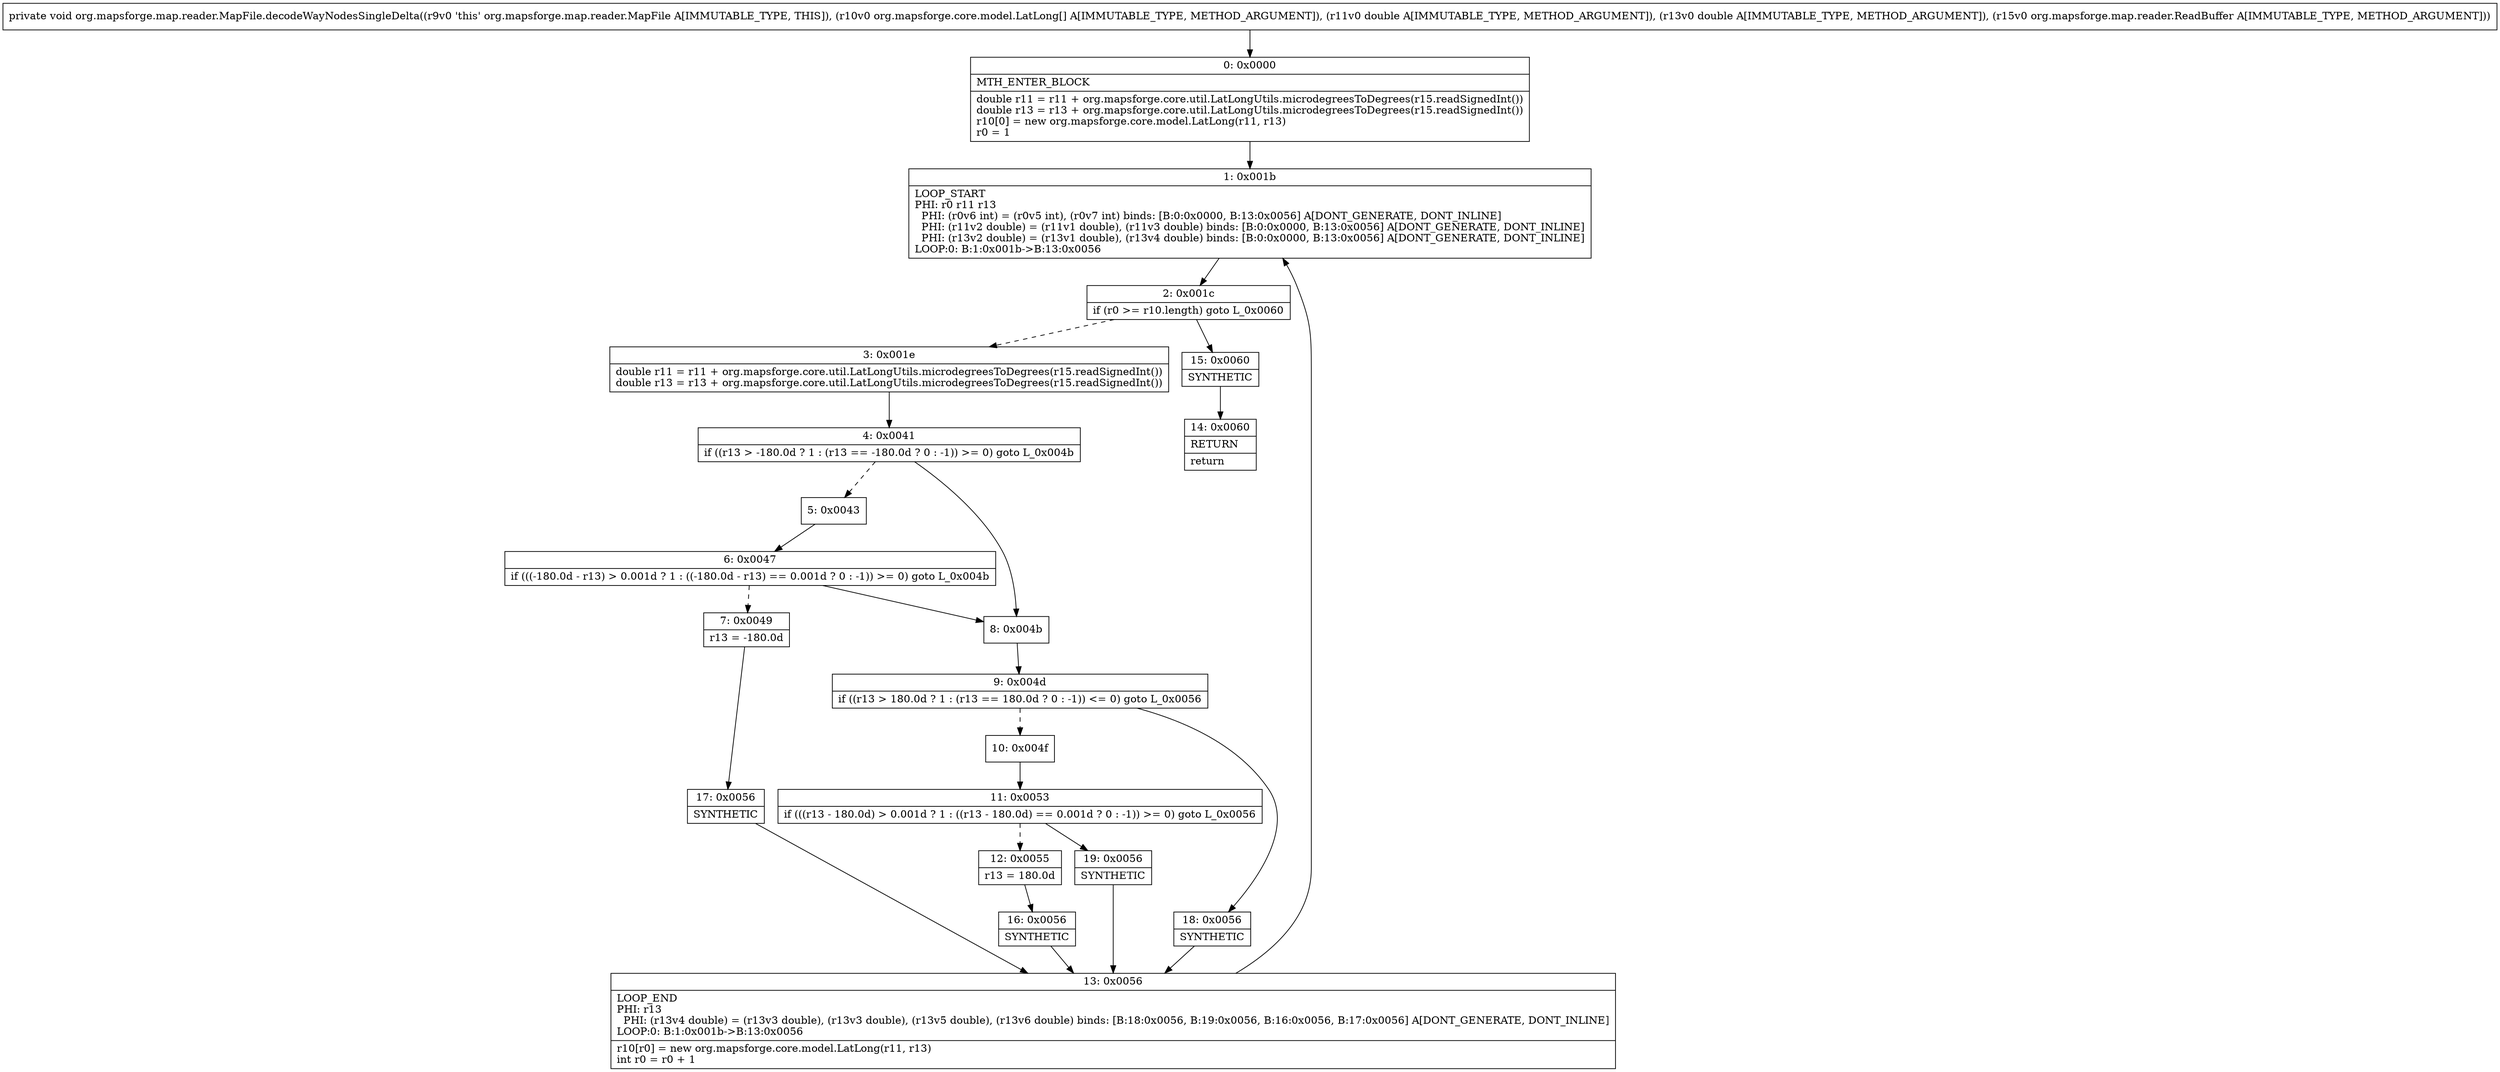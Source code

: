 digraph "CFG fororg.mapsforge.map.reader.MapFile.decodeWayNodesSingleDelta([Lorg\/mapsforge\/core\/model\/LatLong;DDLorg\/mapsforge\/map\/reader\/ReadBuffer;)V" {
Node_0 [shape=record,label="{0\:\ 0x0000|MTH_ENTER_BLOCK\l|double r11 = r11 + org.mapsforge.core.util.LatLongUtils.microdegreesToDegrees(r15.readSignedInt())\ldouble r13 = r13 + org.mapsforge.core.util.LatLongUtils.microdegreesToDegrees(r15.readSignedInt())\lr10[0] = new org.mapsforge.core.model.LatLong(r11, r13)\lr0 = 1\l}"];
Node_1 [shape=record,label="{1\:\ 0x001b|LOOP_START\lPHI: r0 r11 r13 \l  PHI: (r0v6 int) = (r0v5 int), (r0v7 int) binds: [B:0:0x0000, B:13:0x0056] A[DONT_GENERATE, DONT_INLINE]\l  PHI: (r11v2 double) = (r11v1 double), (r11v3 double) binds: [B:0:0x0000, B:13:0x0056] A[DONT_GENERATE, DONT_INLINE]\l  PHI: (r13v2 double) = (r13v1 double), (r13v4 double) binds: [B:0:0x0000, B:13:0x0056] A[DONT_GENERATE, DONT_INLINE]\lLOOP:0: B:1:0x001b\-\>B:13:0x0056\l}"];
Node_2 [shape=record,label="{2\:\ 0x001c|if (r0 \>= r10.length) goto L_0x0060\l}"];
Node_3 [shape=record,label="{3\:\ 0x001e|double r11 = r11 + org.mapsforge.core.util.LatLongUtils.microdegreesToDegrees(r15.readSignedInt())\ldouble r13 = r13 + org.mapsforge.core.util.LatLongUtils.microdegreesToDegrees(r15.readSignedInt())\l}"];
Node_4 [shape=record,label="{4\:\ 0x0041|if ((r13 \> \-180.0d ? 1 : (r13 == \-180.0d ? 0 : \-1)) \>= 0) goto L_0x004b\l}"];
Node_5 [shape=record,label="{5\:\ 0x0043}"];
Node_6 [shape=record,label="{6\:\ 0x0047|if (((\-180.0d \- r13) \> 0.001d ? 1 : ((\-180.0d \- r13) == 0.001d ? 0 : \-1)) \>= 0) goto L_0x004b\l}"];
Node_7 [shape=record,label="{7\:\ 0x0049|r13 = \-180.0d\l}"];
Node_8 [shape=record,label="{8\:\ 0x004b}"];
Node_9 [shape=record,label="{9\:\ 0x004d|if ((r13 \> 180.0d ? 1 : (r13 == 180.0d ? 0 : \-1)) \<= 0) goto L_0x0056\l}"];
Node_10 [shape=record,label="{10\:\ 0x004f}"];
Node_11 [shape=record,label="{11\:\ 0x0053|if (((r13 \- 180.0d) \> 0.001d ? 1 : ((r13 \- 180.0d) == 0.001d ? 0 : \-1)) \>= 0) goto L_0x0056\l}"];
Node_12 [shape=record,label="{12\:\ 0x0055|r13 = 180.0d\l}"];
Node_13 [shape=record,label="{13\:\ 0x0056|LOOP_END\lPHI: r13 \l  PHI: (r13v4 double) = (r13v3 double), (r13v3 double), (r13v5 double), (r13v6 double) binds: [B:18:0x0056, B:19:0x0056, B:16:0x0056, B:17:0x0056] A[DONT_GENERATE, DONT_INLINE]\lLOOP:0: B:1:0x001b\-\>B:13:0x0056\l|r10[r0] = new org.mapsforge.core.model.LatLong(r11, r13)\lint r0 = r0 + 1\l}"];
Node_14 [shape=record,label="{14\:\ 0x0060|RETURN\l|return\l}"];
Node_15 [shape=record,label="{15\:\ 0x0060|SYNTHETIC\l}"];
Node_16 [shape=record,label="{16\:\ 0x0056|SYNTHETIC\l}"];
Node_17 [shape=record,label="{17\:\ 0x0056|SYNTHETIC\l}"];
Node_18 [shape=record,label="{18\:\ 0x0056|SYNTHETIC\l}"];
Node_19 [shape=record,label="{19\:\ 0x0056|SYNTHETIC\l}"];
MethodNode[shape=record,label="{private void org.mapsforge.map.reader.MapFile.decodeWayNodesSingleDelta((r9v0 'this' org.mapsforge.map.reader.MapFile A[IMMUTABLE_TYPE, THIS]), (r10v0 org.mapsforge.core.model.LatLong[] A[IMMUTABLE_TYPE, METHOD_ARGUMENT]), (r11v0 double A[IMMUTABLE_TYPE, METHOD_ARGUMENT]), (r13v0 double A[IMMUTABLE_TYPE, METHOD_ARGUMENT]), (r15v0 org.mapsforge.map.reader.ReadBuffer A[IMMUTABLE_TYPE, METHOD_ARGUMENT])) }"];
MethodNode -> Node_0;
Node_0 -> Node_1;
Node_1 -> Node_2;
Node_2 -> Node_3[style=dashed];
Node_2 -> Node_15;
Node_3 -> Node_4;
Node_4 -> Node_5[style=dashed];
Node_4 -> Node_8;
Node_5 -> Node_6;
Node_6 -> Node_7[style=dashed];
Node_6 -> Node_8;
Node_7 -> Node_17;
Node_8 -> Node_9;
Node_9 -> Node_10[style=dashed];
Node_9 -> Node_18;
Node_10 -> Node_11;
Node_11 -> Node_12[style=dashed];
Node_11 -> Node_19;
Node_12 -> Node_16;
Node_13 -> Node_1;
Node_15 -> Node_14;
Node_16 -> Node_13;
Node_17 -> Node_13;
Node_18 -> Node_13;
Node_19 -> Node_13;
}

